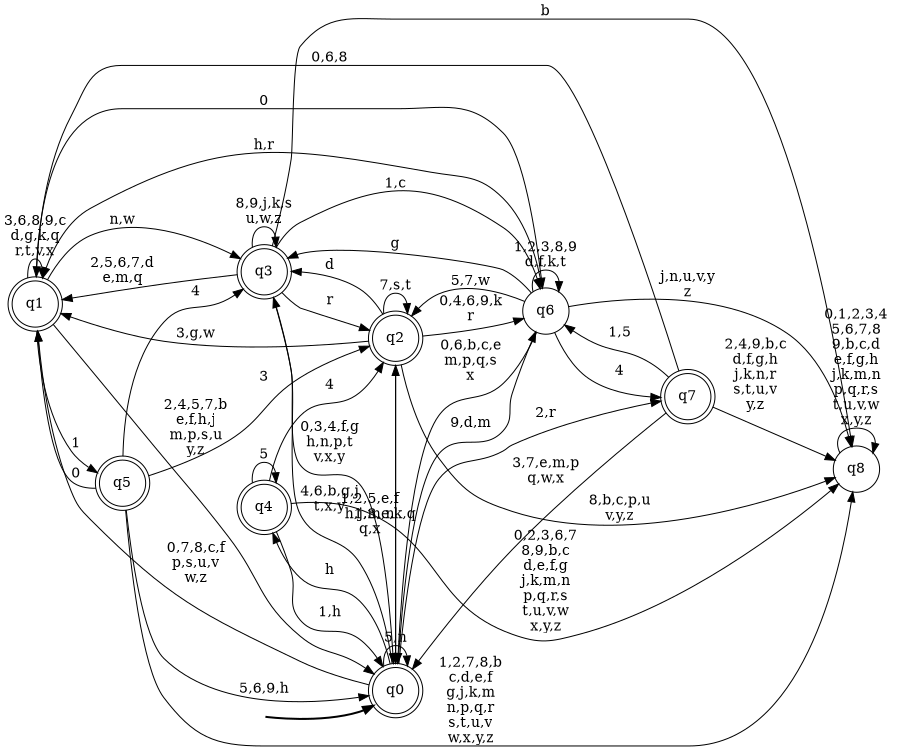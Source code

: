 digraph BlueStar {
__start0 [style = invis, shape = none, label = "", width = 0, height = 0];

rankdir=LR;
size="8,5";

s0 [style="rounded,filled", color="black", fillcolor="white" shape="doublecircle", label="q0"];
s1 [style="rounded,filled", color="black", fillcolor="white" shape="doublecircle", label="q1"];
s2 [style="rounded,filled", color="black", fillcolor="white" shape="doublecircle", label="q2"];
s3 [style="rounded,filled", color="black", fillcolor="white" shape="doublecircle", label="q3"];
s4 [style="rounded,filled", color="black", fillcolor="white" shape="doublecircle", label="q4"];
s5 [style="rounded,filled", color="black", fillcolor="white" shape="doublecircle", label="q5"];
s6 [style="filled", color="black", fillcolor="white" shape="circle", label="q6"];
s7 [style="rounded,filled", color="black", fillcolor="white" shape="doublecircle", label="q7"];
s8 [style="filled", color="black", fillcolor="white" shape="circle", label="q8"];
subgraph cluster_main { 
	graph [pad=".75", ranksep="0.15", nodesep="0.15"];
	 style=invis; 
	__start0 -> s0 [penwidth=2];
}
s0 -> s0 [label="5,n"];
s0 -> s1 [label="0,7,8,c,f\np,s,u,v\nw,z"];
s0 -> s2 [label="1,3,e,k,q"];
s0 -> s3 [label="4,6,b,g,j\nt,x,y"];
s0 -> s4 [label="h"];
s0 -> s6 [label="9,d,m"];
s0 -> s7 [label="2,r"];
s1 -> s0 [label="2,4,5,7,b\ne,f,h,j\nm,p,s,u\ny,z"];
s1 -> s1 [label="3,6,8,9,c\nd,g,k,q\nr,t,v,x"];
s1 -> s3 [label="n,w"];
s1 -> s5 [label="1"];
s1 -> s6 [label="0"];
s2 -> s0 [label="1,2,5,e,f\nh,j,m,n\nq,x"];
s2 -> s1 [label="3,g,w"];
s2 -> s2 [label="7,s,t"];
s2 -> s3 [label="d"];
s2 -> s6 [label="0,4,6,9,k\nr"];
s2 -> s8 [label="8,b,c,p,u\nv,y,z"];
s3 -> s0 [label="0,3,4,f,g\nh,n,p,t\nv,x,y"];
s3 -> s1 [label="2,5,6,7,d\ne,m,q"];
s3 -> s2 [label="r"];
s3 -> s3 [label="8,9,j,k,s\nu,w,z"];
s3 -> s6 [label="1,c"];
s3 -> s8 [label="b"];
s4 -> s0 [label="1,h"];
s4 -> s2 [label="4"];
s4 -> s4 [label="5"];
s4 -> s8 [label="0,2,3,6,7\n8,9,b,c\nd,e,f,g\nj,k,m,n\np,q,r,s\nt,u,v,w\nx,y,z"];
s5 -> s0 [label="5,6,9,h"];
s5 -> s1 [label="0"];
s5 -> s2 [label="3"];
s5 -> s3 [label="4"];
s5 -> s8 [label="1,2,7,8,b\nc,d,e,f\ng,j,k,m\nn,p,q,r\ns,t,u,v\nw,x,y,z"];
s6 -> s0 [label="0,6,b,c,e\nm,p,q,s\nx"];
s6 -> s1 [label="h,r"];
s6 -> s2 [label="5,7,w"];
s6 -> s3 [label="g"];
s6 -> s6 [label="1,2,3,8,9\nd,f,k,t"];
s6 -> s7 [label="4"];
s6 -> s8 [label="j,n,u,v,y\nz"];
s7 -> s0 [label="3,7,e,m,p\nq,w,x"];
s7 -> s1 [label="0,6,8"];
s7 -> s6 [label="1,5"];
s7 -> s8 [label="2,4,9,b,c\nd,f,g,h\nj,k,n,r\ns,t,u,v\ny,z"];
s8 -> s8 [label="0,1,2,3,4\n5,6,7,8\n9,b,c,d\ne,f,g,h\nj,k,m,n\np,q,r,s\nt,u,v,w\nx,y,z"];

}